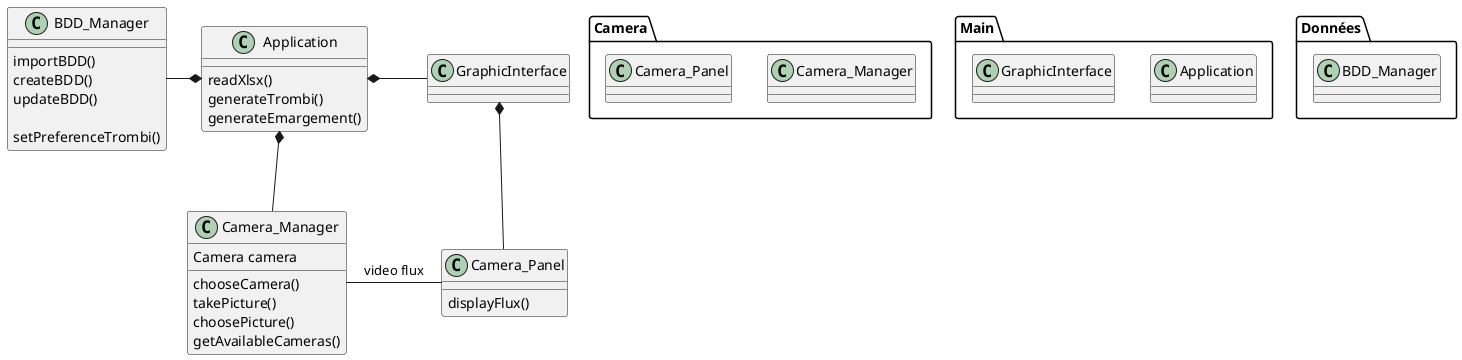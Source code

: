 @startuml classDiagram

Package Camera {
    class Camera_Manager
    class Camera_Panel
}

Package Main {
    class Application
    class GraphicInterface
}

Package Données {
    class BDD_Manager
}

class Application {
    readXlsx()
    generateTrombi()
    generateEmargement()
}

class GraphicInterface {

}


class BDD_Manager {
    importBDD()
    createBDD()
    updateBDD()

    setPreferenceTrombi()
}

class Camera_Manager {
    Camera camera
    chooseCamera()
    takePicture() 
    choosePicture() 
    getAvailableCameras()
}

class Camera_Panel {
    displayFlux()
}

Application *-right- GraphicInterface 
Application *-left- BDD_Manager
Application *-down- Camera_Manager

GraphicInterface *-- Camera_Panel

Camera_Manager -right- Camera_Panel : video flux

@enduml